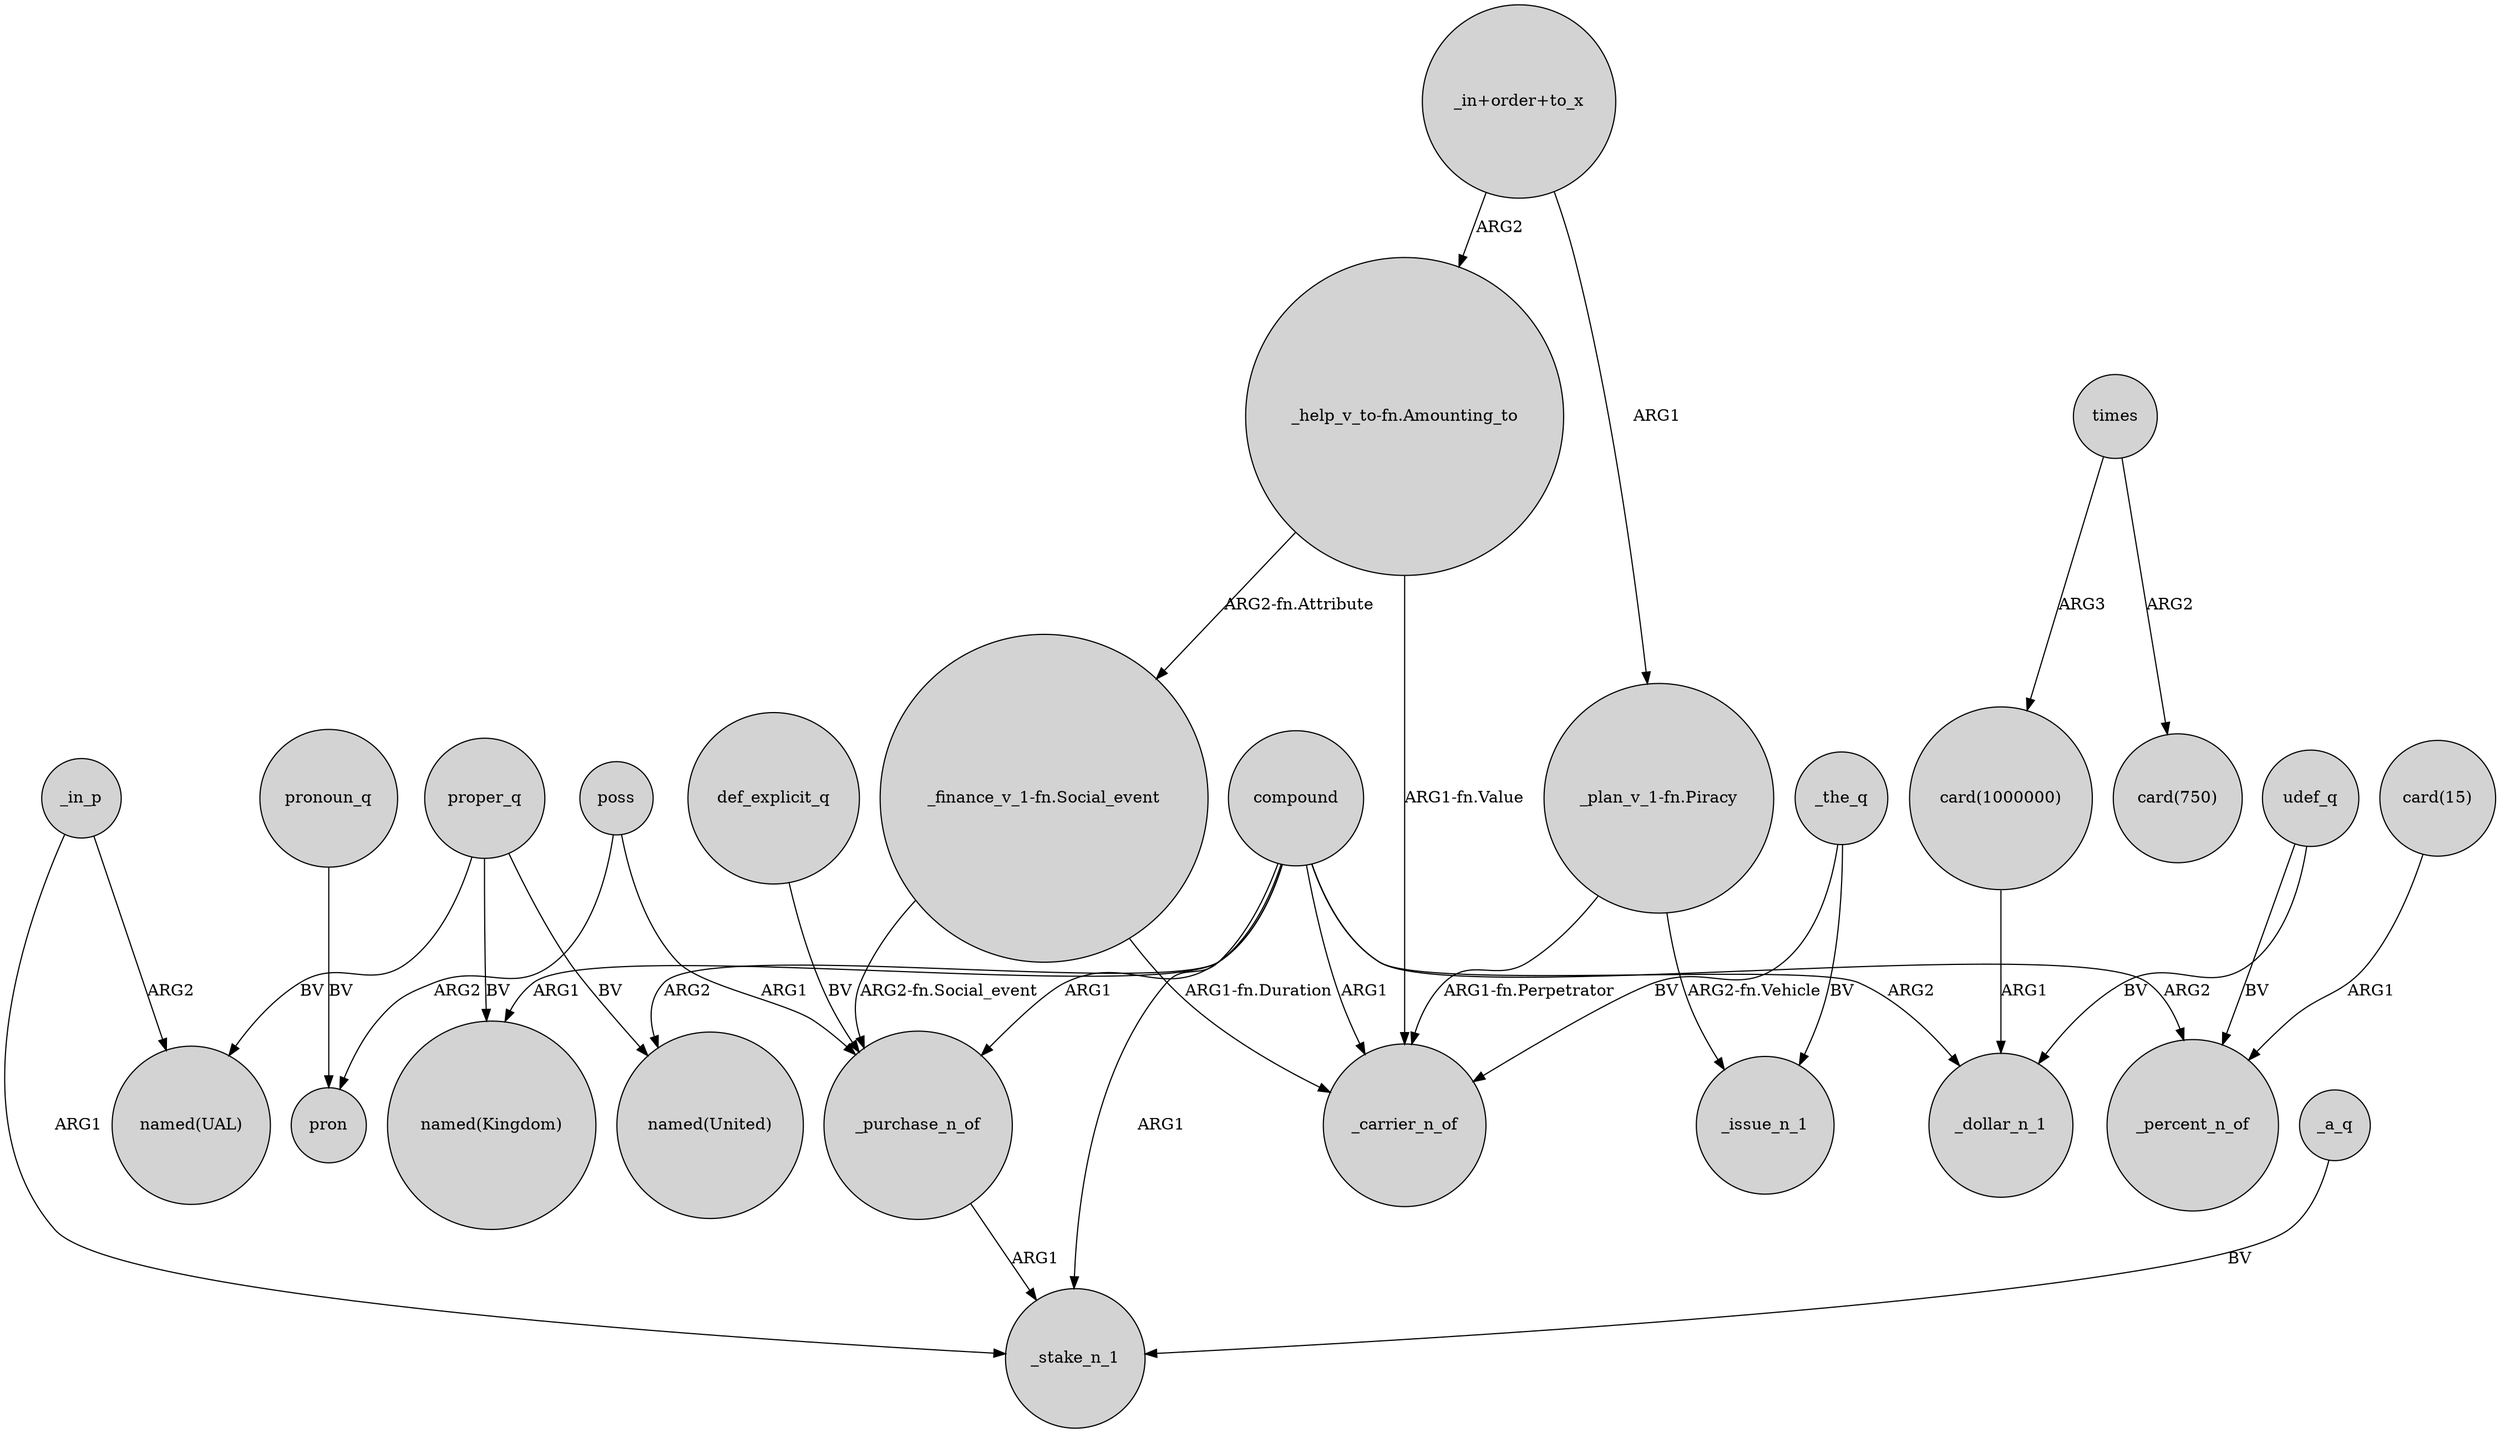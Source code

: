 digraph {
	node [shape=circle style=filled]
	compound -> "named(Kingdom)" [label=ARG1]
	compound -> _purchase_n_of [label=ARG1]
	compound -> "named(United)" [label=ARG2]
	poss -> _purchase_n_of [label=ARG1]
	_in_p -> "named(UAL)" [label=ARG2]
	"_in+order+to_x" -> "_help_v_to-fn.Amounting_to" [label=ARG2]
	times -> "card(1000000)" [label=ARG3]
	"_help_v_to-fn.Amounting_to" -> _carrier_n_of [label="ARG1-fn.Value"]
	proper_q -> "named(Kingdom)" [label=BV]
	"_in+order+to_x" -> "_plan_v_1-fn.Piracy" [label=ARG1]
	compound -> _dollar_n_1 [label=ARG2]
	"_finance_v_1-fn.Social_event" -> _carrier_n_of [label="ARG1-fn.Duration"]
	proper_q -> "named(UAL)" [label=BV]
	pronoun_q -> pron [label=BV]
	poss -> pron [label=ARG2]
	udef_q -> _percent_n_of [label=BV]
	_purchase_n_of -> _stake_n_1 [label=ARG1]
	compound -> _stake_n_1 [label=ARG1]
	compound -> _percent_n_of [label=ARG2]
	"_plan_v_1-fn.Piracy" -> _carrier_n_of [label="ARG1-fn.Perpetrator"]
	udef_q -> _dollar_n_1 [label=BV]
	_the_q -> _carrier_n_of [label=BV]
	"card(1000000)" -> _dollar_n_1 [label=ARG1]
	"card(15)" -> _percent_n_of [label=ARG1]
	proper_q -> "named(United)" [label=BV]
	"_finance_v_1-fn.Social_event" -> _purchase_n_of [label="ARG2-fn.Social_event"]
	times -> "card(750)" [label=ARG2]
	"_help_v_to-fn.Amounting_to" -> "_finance_v_1-fn.Social_event" [label="ARG2-fn.Attribute"]
	"_plan_v_1-fn.Piracy" -> _issue_n_1 [label="ARG2-fn.Vehicle"]
	def_explicit_q -> _purchase_n_of [label=BV]
	compound -> _carrier_n_of [label=ARG1]
	_in_p -> _stake_n_1 [label=ARG1]
	_a_q -> _stake_n_1 [label=BV]
	_the_q -> _issue_n_1 [label=BV]
}
